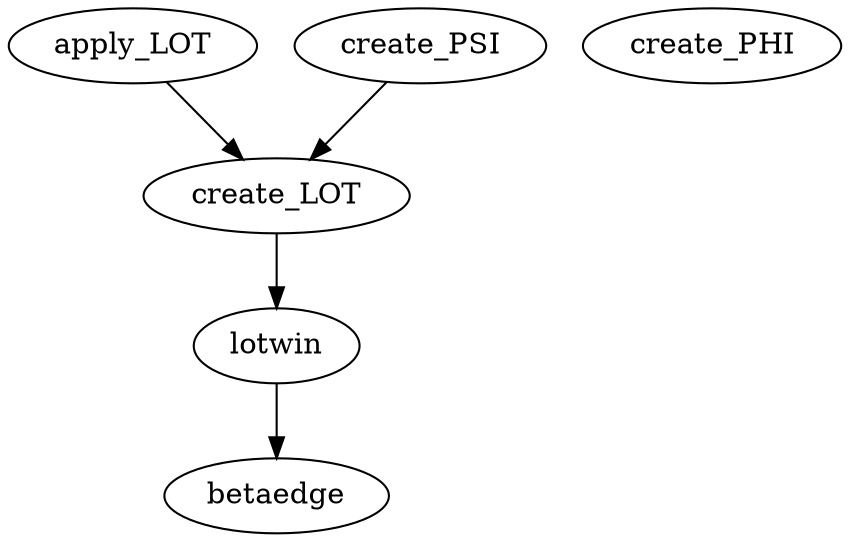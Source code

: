 /* Created by mdot for Matlab */
digraph m2html {
  apply_LOT -> create_LOT;
  create_LOT -> lotwin;
  create_PSI -> create_LOT;
  lotwin -> betaedge;

  apply_LOT [URL="apply_LOT.html"];
  betaedge [URL="betaedge.html"];
  create_LOT [URL="create_LOT.html"];
  create_PHI [URL="create_PHI.html"];
  create_PSI [URL="create_PSI.html"];
  lotwin [URL="lotwin.html"];
}